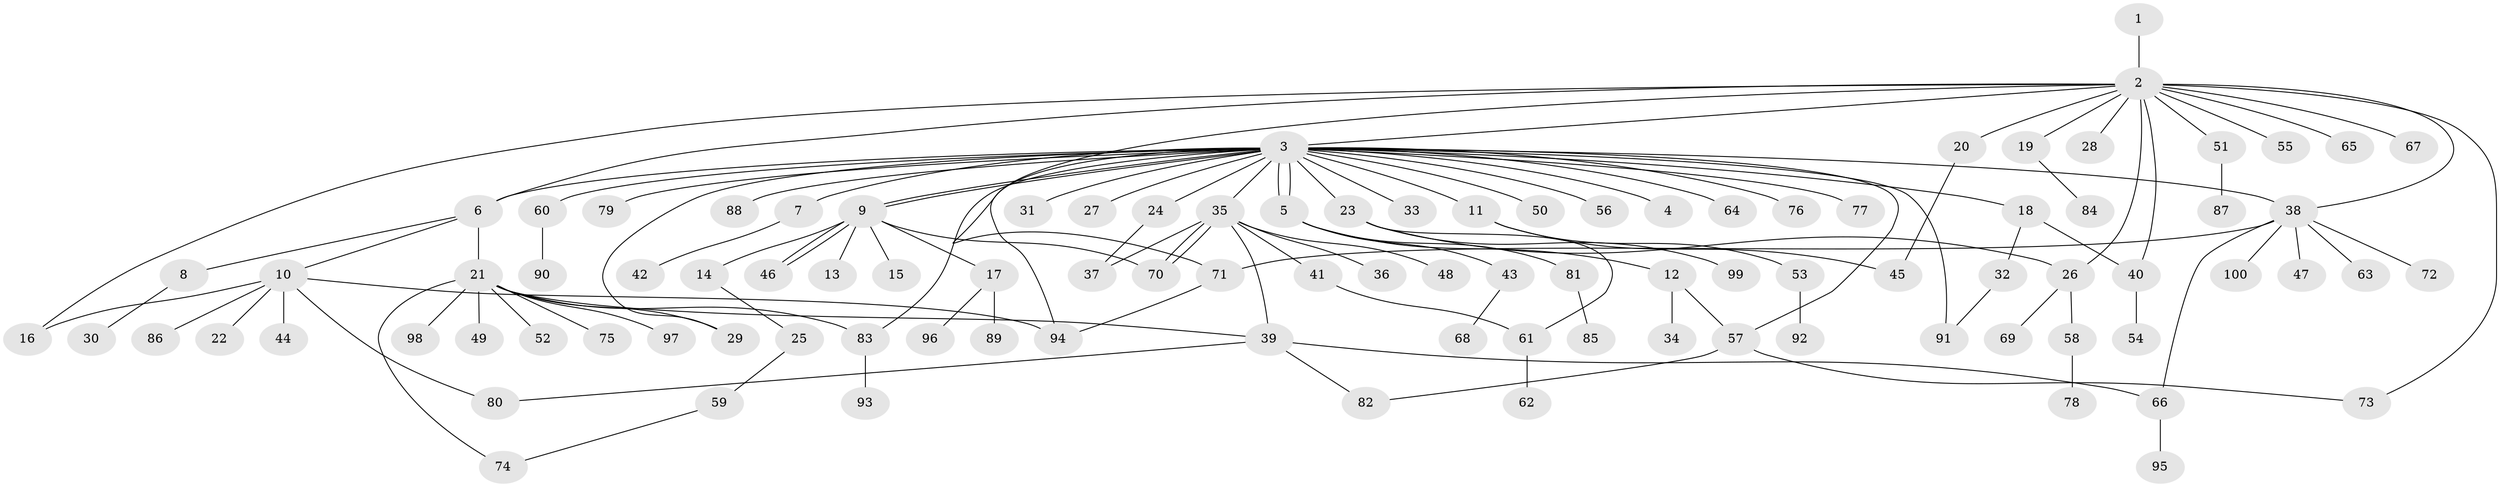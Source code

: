// Generated by graph-tools (version 1.1) at 2025/38/02/21/25 10:38:53]
// undirected, 100 vertices, 125 edges
graph export_dot {
graph [start="1"]
  node [color=gray90,style=filled];
  1;
  2;
  3;
  4;
  5;
  6;
  7;
  8;
  9;
  10;
  11;
  12;
  13;
  14;
  15;
  16;
  17;
  18;
  19;
  20;
  21;
  22;
  23;
  24;
  25;
  26;
  27;
  28;
  29;
  30;
  31;
  32;
  33;
  34;
  35;
  36;
  37;
  38;
  39;
  40;
  41;
  42;
  43;
  44;
  45;
  46;
  47;
  48;
  49;
  50;
  51;
  52;
  53;
  54;
  55;
  56;
  57;
  58;
  59;
  60;
  61;
  62;
  63;
  64;
  65;
  66;
  67;
  68;
  69;
  70;
  71;
  72;
  73;
  74;
  75;
  76;
  77;
  78;
  79;
  80;
  81;
  82;
  83;
  84;
  85;
  86;
  87;
  88;
  89;
  90;
  91;
  92;
  93;
  94;
  95;
  96;
  97;
  98;
  99;
  100;
  1 -- 2;
  2 -- 3;
  2 -- 6;
  2 -- 16;
  2 -- 19;
  2 -- 20;
  2 -- 26;
  2 -- 28;
  2 -- 38;
  2 -- 40;
  2 -- 51;
  2 -- 55;
  2 -- 65;
  2 -- 67;
  2 -- 71;
  2 -- 73;
  3 -- 4;
  3 -- 5;
  3 -- 5;
  3 -- 6;
  3 -- 7;
  3 -- 9;
  3 -- 9;
  3 -- 11;
  3 -- 18;
  3 -- 23;
  3 -- 24;
  3 -- 27;
  3 -- 29;
  3 -- 31;
  3 -- 33;
  3 -- 35;
  3 -- 38;
  3 -- 50;
  3 -- 56;
  3 -- 57;
  3 -- 60;
  3 -- 64;
  3 -- 76;
  3 -- 77;
  3 -- 79;
  3 -- 83;
  3 -- 88;
  3 -- 91;
  3 -- 94;
  5 -- 12;
  5 -- 43;
  5 -- 81;
  6 -- 8;
  6 -- 10;
  6 -- 21;
  7 -- 42;
  8 -- 30;
  9 -- 13;
  9 -- 14;
  9 -- 15;
  9 -- 17;
  9 -- 46;
  9 -- 46;
  9 -- 70;
  10 -- 16;
  10 -- 22;
  10 -- 44;
  10 -- 80;
  10 -- 86;
  10 -- 94;
  11 -- 45;
  11 -- 53;
  12 -- 34;
  12 -- 57;
  14 -- 25;
  17 -- 89;
  17 -- 96;
  18 -- 32;
  18 -- 40;
  19 -- 84;
  20 -- 45;
  21 -- 29;
  21 -- 39;
  21 -- 49;
  21 -- 52;
  21 -- 74;
  21 -- 75;
  21 -- 83;
  21 -- 97;
  21 -- 98;
  23 -- 26;
  23 -- 61;
  23 -- 99;
  24 -- 37;
  25 -- 59;
  26 -- 58;
  26 -- 69;
  32 -- 91;
  35 -- 36;
  35 -- 37;
  35 -- 39;
  35 -- 41;
  35 -- 48;
  35 -- 70;
  35 -- 70;
  38 -- 47;
  38 -- 63;
  38 -- 66;
  38 -- 71;
  38 -- 72;
  38 -- 100;
  39 -- 66;
  39 -- 80;
  39 -- 82;
  40 -- 54;
  41 -- 61;
  43 -- 68;
  51 -- 87;
  53 -- 92;
  57 -- 73;
  57 -- 82;
  58 -- 78;
  59 -- 74;
  60 -- 90;
  61 -- 62;
  66 -- 95;
  71 -- 94;
  81 -- 85;
  83 -- 93;
}
